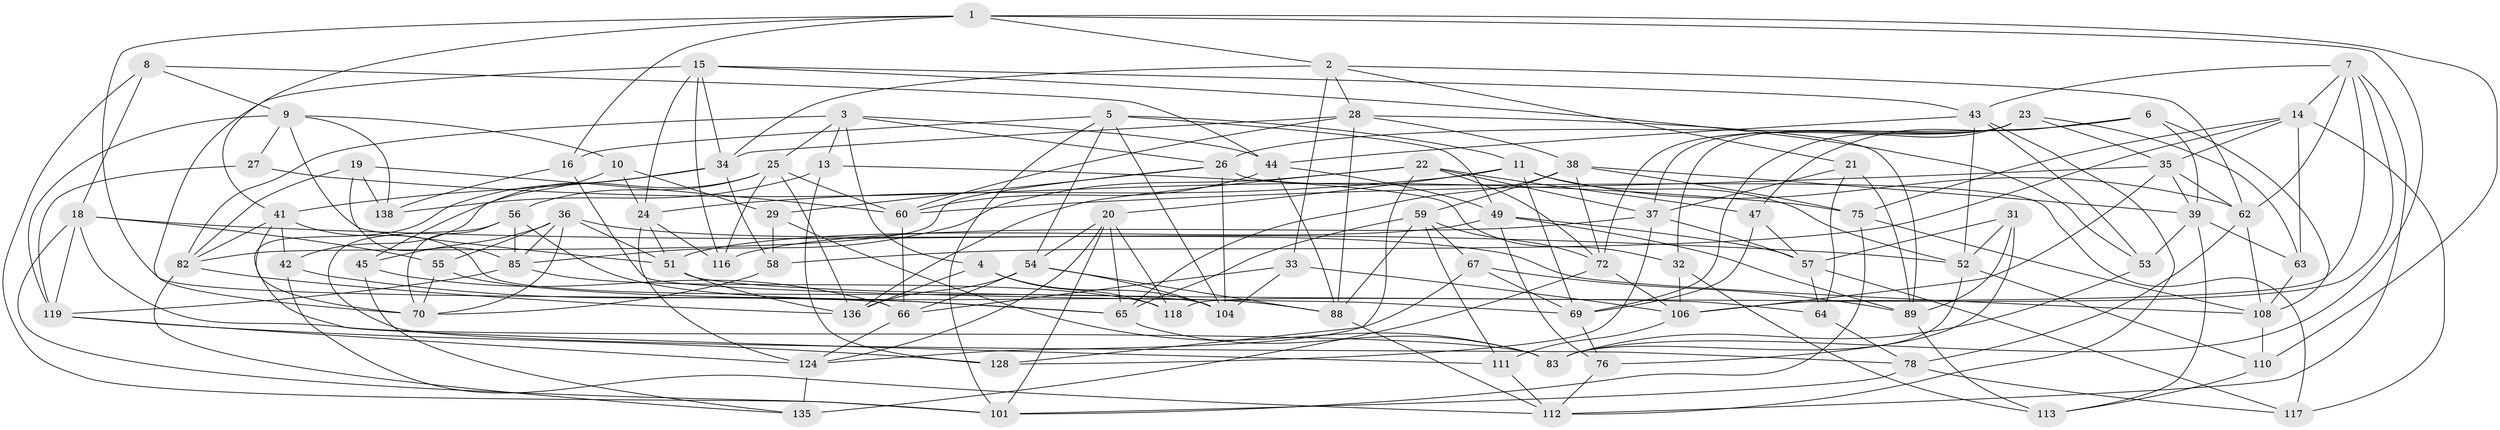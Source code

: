 // original degree distribution, {4: 1.0}
// Generated by graph-tools (version 1.1) at 2025/42/03/06/25 10:42:16]
// undirected, 87 vertices, 227 edges
graph export_dot {
graph [start="1"]
  node [color=gray90,style=filled];
  1 [super="+68"];
  2 [super="+142"];
  3 [super="+50"];
  4;
  5 [super="+95"];
  6;
  7 [super="+12"];
  8;
  9 [super="+17"];
  10;
  11 [super="+73"];
  13;
  14 [super="+71"];
  15 [super="+77"];
  16;
  18 [super="+30"];
  19;
  20 [super="+84"];
  21;
  22 [super="+96"];
  23 [super="+94"];
  24 [super="+98"];
  25 [super="+61"];
  26 [super="+86"];
  27;
  28 [super="+97"];
  29;
  31;
  32;
  33;
  34 [super="+126"];
  35 [super="+46"];
  36 [super="+140"];
  37 [super="+139"];
  38 [super="+134"];
  39 [super="+40"];
  41 [super="+90"];
  42;
  43 [super="+102"];
  44 [super="+48"];
  45;
  47;
  49 [super="+99"];
  51 [super="+141"];
  52 [super="+120"];
  53;
  54 [super="+80"];
  55;
  56 [super="+130"];
  57 [super="+109"];
  58;
  59 [super="+103"];
  60 [super="+107"];
  62 [super="+100"];
  63;
  64;
  65 [super="+81"];
  66 [super="+125"];
  67;
  69 [super="+74"];
  70 [super="+79"];
  72 [super="+127"];
  75 [super="+87"];
  76;
  78 [super="+105"];
  82 [super="+133"];
  83 [super="+93"];
  85 [super="+92"];
  88 [super="+91"];
  89 [super="+131"];
  101 [super="+114"];
  104 [super="+121"];
  106 [super="+122"];
  108 [super="+123"];
  110;
  111;
  112 [super="+115"];
  113;
  116;
  117;
  118;
  119 [super="+132"];
  124 [super="+129"];
  128;
  135;
  136 [super="+137"];
  138;
  1 -- 16;
  1 -- 41;
  1 -- 2;
  1 -- 66;
  1 -- 110;
  1 -- 83;
  2 -- 34;
  2 -- 33;
  2 -- 28;
  2 -- 21;
  2 -- 62;
  3 -- 13;
  3 -- 82;
  3 -- 25;
  3 -- 26;
  3 -- 44;
  3 -- 4;
  4 -- 118;
  4 -- 104;
  4 -- 136;
  5 -- 16;
  5 -- 101;
  5 -- 11;
  5 -- 49;
  5 -- 104;
  5 -- 54;
  6 -- 47;
  6 -- 26;
  6 -- 39;
  6 -- 108;
  7 -- 118;
  7 -- 62;
  7 -- 14;
  7 -- 112;
  7 -- 106;
  7 -- 43;
  8 -- 18;
  8 -- 44;
  8 -- 101;
  8 -- 9;
  9 -- 10;
  9 -- 27;
  9 -- 119;
  9 -- 138;
  9 -- 51;
  10 -- 29;
  10 -- 45;
  10 -- 24;
  11 -- 69;
  11 -- 20;
  11 -- 52;
  11 -- 62;
  11 -- 24;
  13 -- 32;
  13 -- 138;
  13 -- 128;
  14 -- 117;
  14 -- 58;
  14 -- 63;
  14 -- 75;
  14 -- 35;
  15 -- 116;
  15 -- 24;
  15 -- 43;
  15 -- 34;
  15 -- 53;
  15 -- 70;
  16 -- 138;
  16 -- 69;
  18 -- 119;
  18 -- 55;
  18 -- 83;
  18 -- 52;
  18 -- 101;
  19 -- 85;
  19 -- 138;
  19 -- 60;
  19 -- 82;
  20 -- 54;
  20 -- 118;
  20 -- 124;
  20 -- 65;
  20 -- 101;
  21 -- 37;
  21 -- 64;
  21 -- 89;
  22 -- 72;
  22 -- 37;
  22 -- 85;
  22 -- 128;
  22 -- 47;
  22 -- 136;
  23 -- 35;
  23 -- 69;
  23 -- 32;
  23 -- 63;
  23 -- 37;
  23 -- 72;
  24 -- 124;
  24 -- 116;
  24 -- 51;
  25 -- 136;
  25 -- 42;
  25 -- 116;
  25 -- 60;
  25 -- 56;
  26 -- 117;
  26 -- 29;
  26 -- 82;
  26 -- 104;
  27 -- 75 [weight=2];
  27 -- 119;
  28 -- 38;
  28 -- 89;
  28 -- 60;
  28 -- 34;
  28 -- 88;
  29 -- 83;
  29 -- 58;
  31 -- 76;
  31 -- 52;
  31 -- 89;
  31 -- 57;
  32 -- 113;
  32 -- 106;
  33 -- 104;
  33 -- 66;
  33 -- 106;
  34 -- 58;
  34 -- 41;
  34 -- 111;
  35 -- 60;
  35 -- 39;
  35 -- 62;
  35 -- 106;
  36 -- 55;
  36 -- 51;
  36 -- 85;
  36 -- 45;
  36 -- 70;
  36 -- 108;
  37 -- 57;
  37 -- 128;
  37 -- 116;
  38 -- 59;
  38 -- 72;
  38 -- 65;
  38 -- 39;
  38 -- 75;
  39 -- 113;
  39 -- 63;
  39 -- 53;
  41 -- 42;
  41 -- 82;
  41 -- 104;
  41 -- 70;
  42 -- 65;
  42 -- 112;
  43 -- 44;
  43 -- 52;
  43 -- 53;
  43 -- 112;
  44 -- 49;
  44 -- 60;
  44 -- 88;
  45 -- 135;
  45 -- 66;
  47 -- 69;
  47 -- 57;
  49 -- 76;
  49 -- 51;
  49 -- 89;
  49 -- 57;
  51 -- 136;
  51 -- 64;
  52 -- 110;
  52 -- 83;
  53 -- 83;
  54 -- 136;
  54 -- 104;
  54 -- 66;
  54 -- 88;
  55 -- 70;
  55 -- 65;
  56 -- 85;
  56 -- 88;
  56 -- 70;
  56 -- 78 [weight=2];
  57 -- 64;
  57 -- 117;
  58 -- 70;
  59 -- 111;
  59 -- 88;
  59 -- 67;
  59 -- 65;
  59 -- 72;
  60 -- 66;
  62 -- 108;
  62 -- 78;
  63 -- 108;
  64 -- 78;
  65 -- 83;
  66 -- 124;
  67 -- 89;
  67 -- 69;
  67 -- 124;
  69 -- 76;
  72 -- 135;
  72 -- 106;
  75 -- 108;
  75 -- 101;
  76 -- 112;
  78 -- 101;
  78 -- 117;
  82 -- 136;
  82 -- 135;
  85 -- 118;
  85 -- 119;
  88 -- 112;
  89 -- 113;
  106 -- 111;
  108 -- 110;
  110 -- 113;
  111 -- 112;
  119 -- 124;
  119 -- 128;
  124 -- 135;
}
